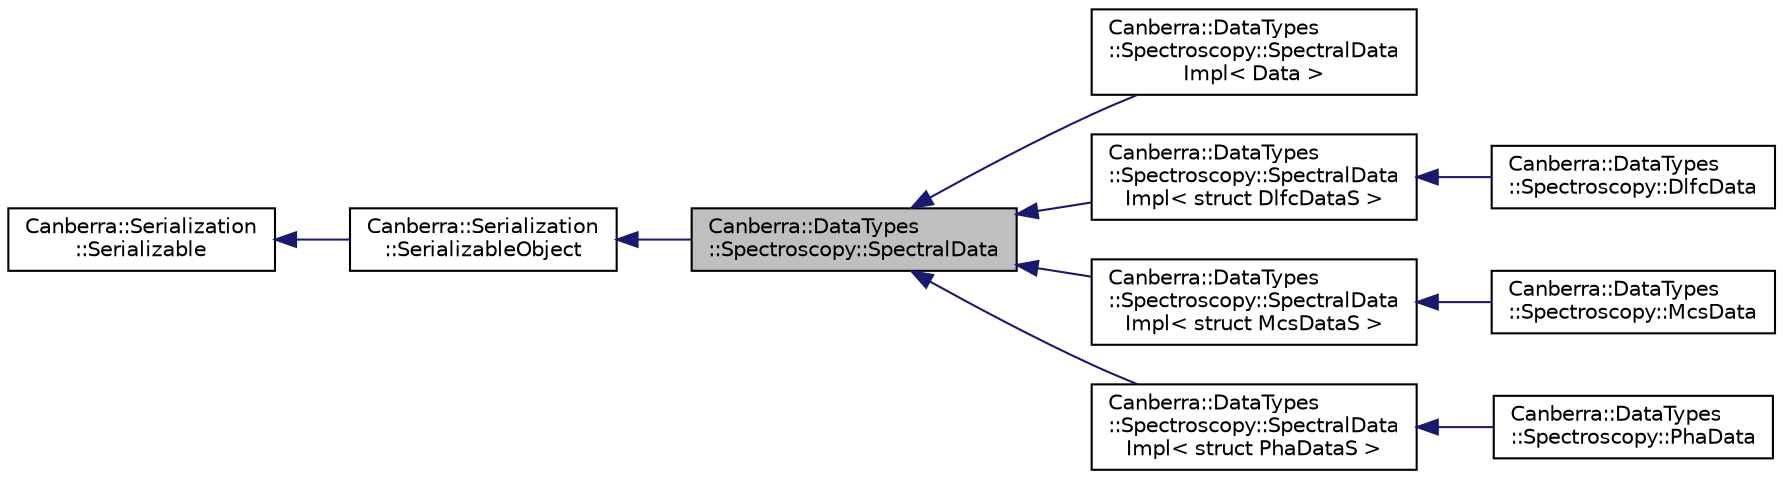digraph "Canberra::DataTypes::Spectroscopy::SpectralData"
{
  edge [fontname="Helvetica",fontsize="10",labelfontname="Helvetica",labelfontsize="10"];
  node [fontname="Helvetica",fontsize="10",shape=record];
  rankdir="LR";
  Node0 [label="Canberra::DataTypes\l::Spectroscopy::SpectralData",height=0.2,width=0.4,color="black", fillcolor="grey75", style="filled", fontcolor="black"];
  Node1 -> Node0 [dir="back",color="midnightblue",fontsize="10",style="solid"];
  Node1 [label="Canberra::Serialization\l::SerializableObject",height=0.2,width=0.4,color="black", fillcolor="white", style="filled",URL="$d6/d98/class_canberra_1_1_serialization_1_1_serializable_object.html"];
  Node2 -> Node1 [dir="back",color="midnightblue",fontsize="10",style="solid"];
  Node2 [label="Canberra::Serialization\l::Serializable",height=0.2,width=0.4,color="black", fillcolor="white", style="filled",URL="$d0/d9f/class_canberra_1_1_serialization_1_1_serializable.html"];
  Node0 -> Node3 [dir="back",color="midnightblue",fontsize="10",style="solid"];
  Node3 [label="Canberra::DataTypes\l::Spectroscopy::SpectralData\lImpl\< Data \>",height=0.2,width=0.4,color="black", fillcolor="white", style="filled",URL="$dd/dc6/class_canberra_1_1_data_types_1_1_spectroscopy_1_1_spectral_data_impl.html"];
  Node0 -> Node4 [dir="back",color="midnightblue",fontsize="10",style="solid"];
  Node4 [label="Canberra::DataTypes\l::Spectroscopy::SpectralData\lImpl\< struct DlfcDataS \>",height=0.2,width=0.4,color="black", fillcolor="white", style="filled",URL="$dd/dc6/class_canberra_1_1_data_types_1_1_spectroscopy_1_1_spectral_data_impl.html"];
  Node4 -> Node5 [dir="back",color="midnightblue",fontsize="10",style="solid"];
  Node5 [label="Canberra::DataTypes\l::Spectroscopy::DlfcData",height=0.2,width=0.4,color="black", fillcolor="white", style="filled",URL="$df/d5b/class_canberra_1_1_data_types_1_1_spectroscopy_1_1_dlfc_data.html"];
  Node0 -> Node6 [dir="back",color="midnightblue",fontsize="10",style="solid"];
  Node6 [label="Canberra::DataTypes\l::Spectroscopy::SpectralData\lImpl\< struct McsDataS \>",height=0.2,width=0.4,color="black", fillcolor="white", style="filled",URL="$dd/dc6/class_canberra_1_1_data_types_1_1_spectroscopy_1_1_spectral_data_impl.html"];
  Node6 -> Node7 [dir="back",color="midnightblue",fontsize="10",style="solid"];
  Node7 [label="Canberra::DataTypes\l::Spectroscopy::McsData",height=0.2,width=0.4,color="black", fillcolor="white", style="filled",URL="$d1/de0/class_canberra_1_1_data_types_1_1_spectroscopy_1_1_mcs_data.html"];
  Node0 -> Node8 [dir="back",color="midnightblue",fontsize="10",style="solid"];
  Node8 [label="Canberra::DataTypes\l::Spectroscopy::SpectralData\lImpl\< struct PhaDataS \>",height=0.2,width=0.4,color="black", fillcolor="white", style="filled",URL="$dd/dc6/class_canberra_1_1_data_types_1_1_spectroscopy_1_1_spectral_data_impl.html"];
  Node8 -> Node9 [dir="back",color="midnightblue",fontsize="10",style="solid"];
  Node9 [label="Canberra::DataTypes\l::Spectroscopy::PhaData",height=0.2,width=0.4,color="black", fillcolor="white", style="filled",URL="$df/d46/class_canberra_1_1_data_types_1_1_spectroscopy_1_1_pha_data.html"];
}
